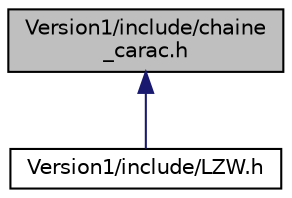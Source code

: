digraph "Version1/include/chaine_carac.h"
{
  edge [fontname="Helvetica",fontsize="10",labelfontname="Helvetica",labelfontsize="10"];
  node [fontname="Helvetica",fontsize="10",shape=record];
  Node1 [label="Version1/include/chaine\l_carac.h",height=0.2,width=0.4,color="black", fillcolor="grey75", style="filled", fontcolor="black"];
  Node1 -> Node2 [dir="back",color="midnightblue",fontsize="10",style="solid",fontname="Helvetica"];
  Node2 [label="Version1/include/LZW.h",height=0.2,width=0.4,color="black", fillcolor="white", style="filled",URL="$_version1_2include_2_l_z_w_8h.html"];
}
